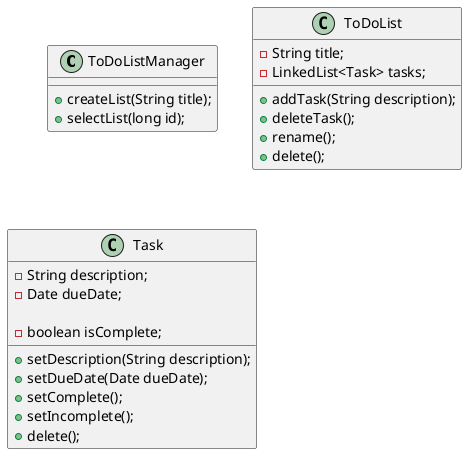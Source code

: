 @startuml

class ToDoListManager {
    +createList(String title);
    +selectList(long id);
}

class ToDoList {
    -String title;
    -LinkedList<Task> tasks;

    +addTask(String description);
    +deleteTask();
    +rename();
    +delete();
}

class Task {
    -String description;
    -Date dueDate;
    'Format due date as YYYY-MM-DD'

    -boolean isComplete;

    +setDescription(String description);
    +setDueDate(Date dueDate);
    +setComplete();
    +setIncomplete();
    +delete();
}

@enduml
